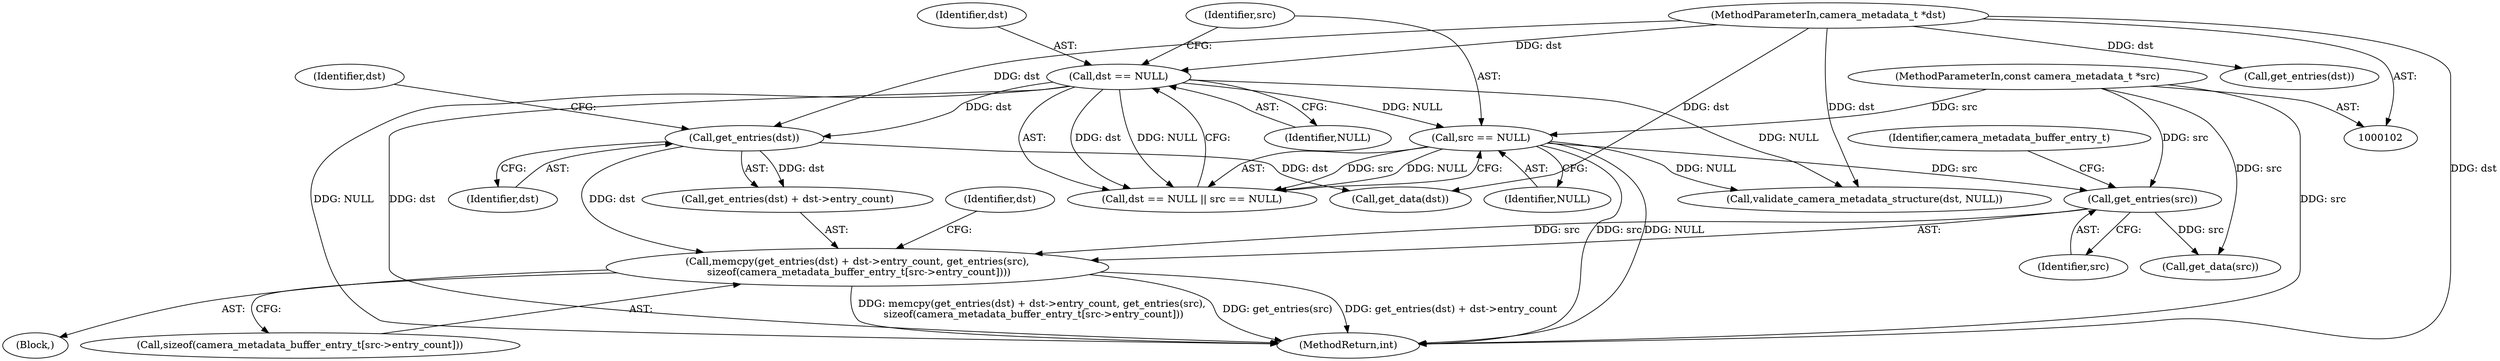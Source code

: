 digraph "0_Android_e9e44f797742f52996ebf307740dad58c28fd9b5@API" {
"1000172" [label="(Call,memcpy(get_entries(dst) + dst->entry_count, get_entries(src),\n sizeof(camera_metadata_buffer_entry_t[src->entry_count])))"];
"1000174" [label="(Call,get_entries(dst))"];
"1000108" [label="(Call,dst == NULL)"];
"1000103" [label="(MethodParameterIn,camera_metadata_t *dst)"];
"1000179" [label="(Call,get_entries(src))"];
"1000111" [label="(Call,src == NULL)"];
"1000104" [label="(MethodParameterIn,const camera_metadata_t *src)"];
"1000307" [label="(MethodReturn,int)"];
"1000175" [label="(Identifier,dst)"];
"1000177" [label="(Identifier,dst)"];
"1000194" [label="(Call,get_data(src))"];
"1000180" [label="(Identifier,src)"];
"1000301" [label="(Call,validate_camera_metadata_structure(dst, NULL))"];
"1000104" [label="(MethodParameterIn,const camera_metadata_t *src)"];
"1000111" [label="(Call,src == NULL)"];
"1000109" [label="(Identifier,dst)"];
"1000213" [label="(Call,get_entries(dst))"];
"1000189" [label="(Call,get_data(dst))"];
"1000110" [label="(Identifier,NULL)"];
"1000113" [label="(Identifier,NULL)"];
"1000190" [label="(Identifier,dst)"];
"1000108" [label="(Call,dst == NULL)"];
"1000183" [label="(Identifier,camera_metadata_buffer_entry_t)"];
"1000107" [label="(Call,dst == NULL || src == NULL)"];
"1000112" [label="(Identifier,src)"];
"1000103" [label="(MethodParameterIn,camera_metadata_t *dst)"];
"1000179" [label="(Call,get_entries(src))"];
"1000174" [label="(Call,get_entries(dst))"];
"1000173" [label="(Call,get_entries(dst) + dst->entry_count)"];
"1000105" [label="(Block,)"];
"1000172" [label="(Call,memcpy(get_entries(dst) + dst->entry_count, get_entries(src),\n sizeof(camera_metadata_buffer_entry_t[src->entry_count])))"];
"1000181" [label="(Call,sizeof(camera_metadata_buffer_entry_t[src->entry_count]))"];
"1000172" -> "1000105"  [label="AST: "];
"1000172" -> "1000181"  [label="CFG: "];
"1000173" -> "1000172"  [label="AST: "];
"1000179" -> "1000172"  [label="AST: "];
"1000181" -> "1000172"  [label="AST: "];
"1000190" -> "1000172"  [label="CFG: "];
"1000172" -> "1000307"  [label="DDG: memcpy(get_entries(dst) + dst->entry_count, get_entries(src),\n sizeof(camera_metadata_buffer_entry_t[src->entry_count]))"];
"1000172" -> "1000307"  [label="DDG: get_entries(src)"];
"1000172" -> "1000307"  [label="DDG: get_entries(dst) + dst->entry_count"];
"1000174" -> "1000172"  [label="DDG: dst"];
"1000179" -> "1000172"  [label="DDG: src"];
"1000174" -> "1000173"  [label="AST: "];
"1000174" -> "1000175"  [label="CFG: "];
"1000175" -> "1000174"  [label="AST: "];
"1000177" -> "1000174"  [label="CFG: "];
"1000174" -> "1000173"  [label="DDG: dst"];
"1000108" -> "1000174"  [label="DDG: dst"];
"1000103" -> "1000174"  [label="DDG: dst"];
"1000174" -> "1000189"  [label="DDG: dst"];
"1000108" -> "1000107"  [label="AST: "];
"1000108" -> "1000110"  [label="CFG: "];
"1000109" -> "1000108"  [label="AST: "];
"1000110" -> "1000108"  [label="AST: "];
"1000112" -> "1000108"  [label="CFG: "];
"1000107" -> "1000108"  [label="CFG: "];
"1000108" -> "1000307"  [label="DDG: NULL"];
"1000108" -> "1000307"  [label="DDG: dst"];
"1000108" -> "1000107"  [label="DDG: dst"];
"1000108" -> "1000107"  [label="DDG: NULL"];
"1000103" -> "1000108"  [label="DDG: dst"];
"1000108" -> "1000111"  [label="DDG: NULL"];
"1000108" -> "1000301"  [label="DDG: NULL"];
"1000103" -> "1000102"  [label="AST: "];
"1000103" -> "1000307"  [label="DDG: dst"];
"1000103" -> "1000189"  [label="DDG: dst"];
"1000103" -> "1000213"  [label="DDG: dst"];
"1000103" -> "1000301"  [label="DDG: dst"];
"1000179" -> "1000180"  [label="CFG: "];
"1000180" -> "1000179"  [label="AST: "];
"1000183" -> "1000179"  [label="CFG: "];
"1000111" -> "1000179"  [label="DDG: src"];
"1000104" -> "1000179"  [label="DDG: src"];
"1000179" -> "1000194"  [label="DDG: src"];
"1000111" -> "1000107"  [label="AST: "];
"1000111" -> "1000113"  [label="CFG: "];
"1000112" -> "1000111"  [label="AST: "];
"1000113" -> "1000111"  [label="AST: "];
"1000107" -> "1000111"  [label="CFG: "];
"1000111" -> "1000307"  [label="DDG: src"];
"1000111" -> "1000307"  [label="DDG: NULL"];
"1000111" -> "1000107"  [label="DDG: src"];
"1000111" -> "1000107"  [label="DDG: NULL"];
"1000104" -> "1000111"  [label="DDG: src"];
"1000111" -> "1000301"  [label="DDG: NULL"];
"1000104" -> "1000102"  [label="AST: "];
"1000104" -> "1000307"  [label="DDG: src"];
"1000104" -> "1000194"  [label="DDG: src"];
}
